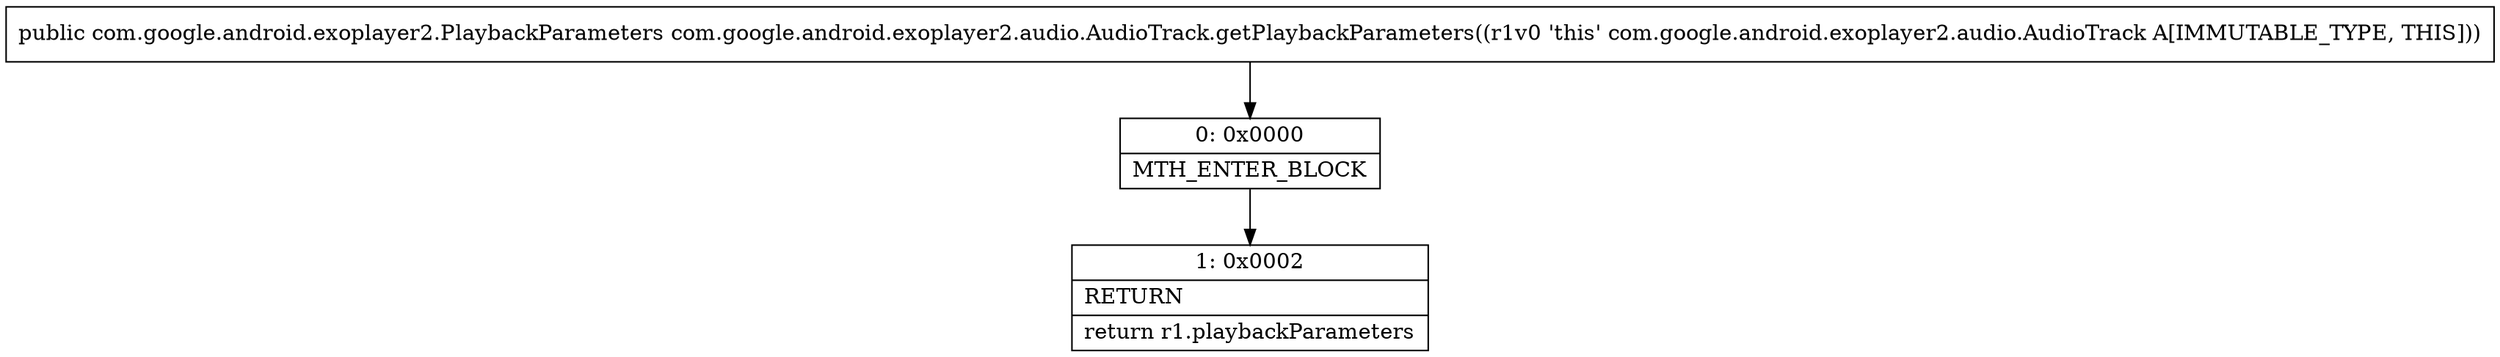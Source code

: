 digraph "CFG forcom.google.android.exoplayer2.audio.AudioTrack.getPlaybackParameters()Lcom\/google\/android\/exoplayer2\/PlaybackParameters;" {
Node_0 [shape=record,label="{0\:\ 0x0000|MTH_ENTER_BLOCK\l}"];
Node_1 [shape=record,label="{1\:\ 0x0002|RETURN\l|return r1.playbackParameters\l}"];
MethodNode[shape=record,label="{public com.google.android.exoplayer2.PlaybackParameters com.google.android.exoplayer2.audio.AudioTrack.getPlaybackParameters((r1v0 'this' com.google.android.exoplayer2.audio.AudioTrack A[IMMUTABLE_TYPE, THIS])) }"];
MethodNode -> Node_0;
Node_0 -> Node_1;
}

